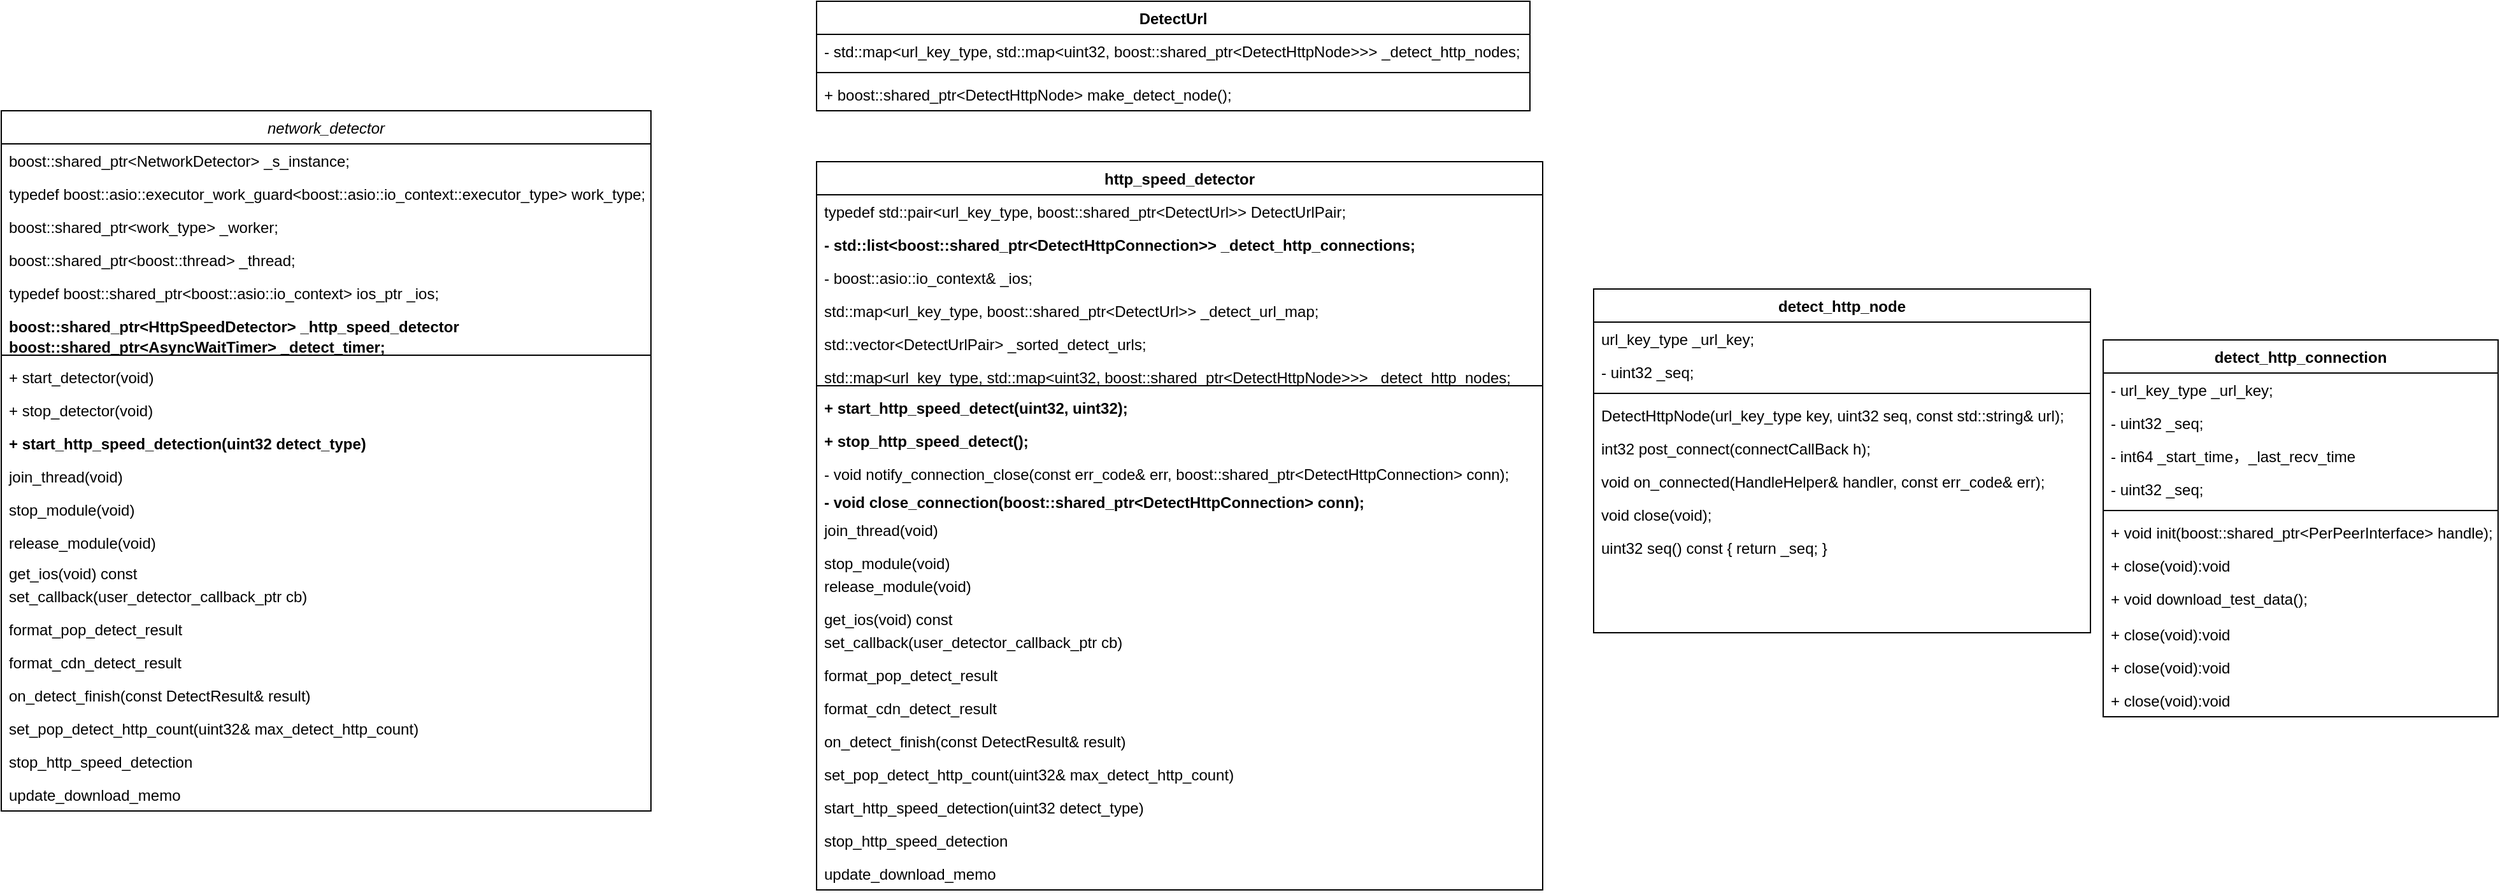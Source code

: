 <mxfile version="20.2.3" type="github">
  <diagram id="C5RBs43oDa-KdzZeNtuy" name="Page-1">
    <mxGraphModel dx="1615" dy="1681" grid="1" gridSize="10" guides="1" tooltips="1" connect="1" arrows="1" fold="1" page="1" pageScale="1" pageWidth="827" pageHeight="1169" math="0" shadow="0">
      <root>
        <mxCell id="WIyWlLk6GJQsqaUBKTNV-0" />
        <mxCell id="WIyWlLk6GJQsqaUBKTNV-1" parent="WIyWlLk6GJQsqaUBKTNV-0" />
        <mxCell id="YWh_K6YURbZ0HgwDhBZC-0" value="network_detector" style="swimlane;fontStyle=2;align=center;verticalAlign=top;childLayout=stackLayout;horizontal=1;startSize=26;horizontalStack=0;resizeParent=1;resizeLast=0;collapsible=1;marginBottom=0;rounded=0;shadow=0;strokeWidth=1;" parent="WIyWlLk6GJQsqaUBKTNV-1" vertex="1">
          <mxGeometry x="-550" y="-150" width="510" height="550" as="geometry">
            <mxRectangle x="230" y="140" width="160" height="26" as="alternateBounds" />
          </mxGeometry>
        </mxCell>
        <mxCell id="YWh_K6YURbZ0HgwDhBZC-1" value="boost::shared_ptr&lt;NetworkDetector&gt; _s_instance;" style="text;align=left;verticalAlign=top;spacingLeft=4;spacingRight=4;overflow=hidden;rotatable=0;points=[[0,0.5],[1,0.5]];portConstraint=eastwest;" parent="YWh_K6YURbZ0HgwDhBZC-0" vertex="1">
          <mxGeometry y="26" width="510" height="26" as="geometry" />
        </mxCell>
        <mxCell id="IDi9GHs69rNb0X8lqeVT-0" value="typedef boost::asio::executor_work_guard&lt;boost::asio::io_context::executor_type&gt; work_type;" style="text;align=left;verticalAlign=top;spacingLeft=4;spacingRight=4;overflow=hidden;rotatable=0;points=[[0,0.5],[1,0.5]];portConstraint=eastwest;" parent="YWh_K6YURbZ0HgwDhBZC-0" vertex="1">
          <mxGeometry y="52" width="510" height="26" as="geometry" />
        </mxCell>
        <mxCell id="YWh_K6YURbZ0HgwDhBZC-3" value="boost::shared_ptr&lt;work_type&gt; _worker;" style="text;align=left;verticalAlign=top;spacingLeft=4;spacingRight=4;overflow=hidden;rotatable=0;points=[[0,0.5],[1,0.5]];portConstraint=eastwest;rounded=0;shadow=0;html=0;" parent="YWh_K6YURbZ0HgwDhBZC-0" vertex="1">
          <mxGeometry y="78" width="510" height="26" as="geometry" />
        </mxCell>
        <mxCell id="YWh_K6YURbZ0HgwDhBZC-2" value="boost::shared_ptr&lt;boost::thread&gt; _thread;&#xa;" style="text;align=left;verticalAlign=top;spacingLeft=4;spacingRight=4;overflow=hidden;rotatable=0;points=[[0,0.5],[1,0.5]];portConstraint=eastwest;rounded=0;shadow=0;html=0;" parent="YWh_K6YURbZ0HgwDhBZC-0" vertex="1">
          <mxGeometry y="104" width="510" height="26" as="geometry" />
        </mxCell>
        <mxCell id="KRS5-Rzt6J8bf0jYbqvI-10" value="typedef boost::shared_ptr&lt;boost::asio::io_context&gt; ios_ptr _ios;" style="text;align=left;verticalAlign=top;spacingLeft=4;spacingRight=4;overflow=hidden;rotatable=0;points=[[0,0.5],[1,0.5]];portConstraint=eastwest;rounded=0;shadow=0;html=0;" vertex="1" parent="YWh_K6YURbZ0HgwDhBZC-0">
          <mxGeometry y="130" width="510" height="26" as="geometry" />
        </mxCell>
        <mxCell id="YWh_K6YURbZ0HgwDhBZC-23" value="boost::shared_ptr&lt;HttpSpeedDetector&gt; _http_speed_detector" style="text;align=left;verticalAlign=top;spacingLeft=4;spacingRight=4;overflow=hidden;rotatable=0;points=[[0,0.5],[1,0.5]];portConstraint=eastwest;rounded=0;shadow=0;html=0;fontStyle=1" parent="YWh_K6YURbZ0HgwDhBZC-0" vertex="1">
          <mxGeometry y="156" width="510" height="16" as="geometry" />
        </mxCell>
        <mxCell id="KRS5-Rzt6J8bf0jYbqvI-12" value="boost::shared_ptr&lt;AsyncWaitTimer&gt; _detect_timer;" style="text;align=left;verticalAlign=top;spacingLeft=4;spacingRight=4;overflow=hidden;rotatable=0;points=[[0,0.5],[1,0.5]];portConstraint=eastwest;rounded=0;shadow=0;html=0;fontStyle=1" vertex="1" parent="YWh_K6YURbZ0HgwDhBZC-0">
          <mxGeometry y="172" width="510" height="16" as="geometry" />
        </mxCell>
        <mxCell id="YWh_K6YURbZ0HgwDhBZC-4" value="" style="line;html=1;strokeWidth=1;align=left;verticalAlign=middle;spacingTop=-1;spacingLeft=3;spacingRight=3;rotatable=0;labelPosition=right;points=[];portConstraint=eastwest;" parent="YWh_K6YURbZ0HgwDhBZC-0" vertex="1">
          <mxGeometry y="188" width="510" height="8" as="geometry" />
        </mxCell>
        <mxCell id="YWh_K6YURbZ0HgwDhBZC-5" value="+ start_detector(void)" style="text;align=left;verticalAlign=top;spacingLeft=4;spacingRight=4;overflow=hidden;rotatable=0;points=[[0,0.5],[1,0.5]];portConstraint=eastwest;" parent="YWh_K6YURbZ0HgwDhBZC-0" vertex="1">
          <mxGeometry y="196" width="510" height="26" as="geometry" />
        </mxCell>
        <mxCell id="YWh_K6YURbZ0HgwDhBZC-8" value="+ stop_detector(void)" style="text;align=left;verticalAlign=top;spacingLeft=4;spacingRight=4;overflow=hidden;rotatable=0;points=[[0,0.5],[1,0.5]];portConstraint=eastwest;" parent="YWh_K6YURbZ0HgwDhBZC-0" vertex="1">
          <mxGeometry y="222" width="510" height="26" as="geometry" />
        </mxCell>
        <mxCell id="KRS5-Rzt6J8bf0jYbqvI-11" value="+ start_http_speed_detection(uint32 detect_type)&#xa;" style="text;align=left;verticalAlign=top;spacingLeft=4;spacingRight=4;overflow=hidden;rotatable=0;points=[[0,0.5],[1,0.5]];portConstraint=eastwest;fontStyle=1" vertex="1" parent="YWh_K6YURbZ0HgwDhBZC-0">
          <mxGeometry y="248" width="510" height="26" as="geometry" />
        </mxCell>
        <mxCell id="YWh_K6YURbZ0HgwDhBZC-13" value="join_thread(void)" style="text;align=left;verticalAlign=top;spacingLeft=4;spacingRight=4;overflow=hidden;rotatable=0;points=[[0,0.5],[1,0.5]];portConstraint=eastwest;" parent="YWh_K6YURbZ0HgwDhBZC-0" vertex="1">
          <mxGeometry y="274" width="510" height="26" as="geometry" />
        </mxCell>
        <mxCell id="YWh_K6YURbZ0HgwDhBZC-11" value="stop_module(void)" style="text;align=left;verticalAlign=top;spacingLeft=4;spacingRight=4;overflow=hidden;rotatable=0;points=[[0,0.5],[1,0.5]];portConstraint=eastwest;" parent="YWh_K6YURbZ0HgwDhBZC-0" vertex="1">
          <mxGeometry y="300" width="510" height="26" as="geometry" />
        </mxCell>
        <mxCell id="YWh_K6YURbZ0HgwDhBZC-7" value="release_module(void)" style="text;align=left;verticalAlign=top;spacingLeft=4;spacingRight=4;overflow=hidden;rotatable=0;points=[[0,0.5],[1,0.5]];portConstraint=eastwest;" parent="YWh_K6YURbZ0HgwDhBZC-0" vertex="1">
          <mxGeometry y="326" width="510" height="24" as="geometry" />
        </mxCell>
        <mxCell id="YWh_K6YURbZ0HgwDhBZC-14" value="get_ios(void) const" style="text;align=left;verticalAlign=top;spacingLeft=4;spacingRight=4;overflow=hidden;rotatable=0;points=[[0,0.5],[1,0.5]];portConstraint=eastwest;" parent="YWh_K6YURbZ0HgwDhBZC-0" vertex="1">
          <mxGeometry y="350" width="510" height="18" as="geometry" />
        </mxCell>
        <mxCell id="YWh_K6YURbZ0HgwDhBZC-15" value="set_callback(user_detector_callback_ptr cb)" style="text;align=left;verticalAlign=top;spacingLeft=4;spacingRight=4;overflow=hidden;rotatable=0;points=[[0,0.5],[1,0.5]];portConstraint=eastwest;" parent="YWh_K6YURbZ0HgwDhBZC-0" vertex="1">
          <mxGeometry y="368" width="510" height="26" as="geometry" />
        </mxCell>
        <mxCell id="YWh_K6YURbZ0HgwDhBZC-19" value="format_pop_detect_result" style="text;align=left;verticalAlign=top;spacingLeft=4;spacingRight=4;overflow=hidden;rotatable=0;points=[[0,0.5],[1,0.5]];portConstraint=eastwest;" parent="YWh_K6YURbZ0HgwDhBZC-0" vertex="1">
          <mxGeometry y="394" width="510" height="26" as="geometry" />
        </mxCell>
        <mxCell id="YWh_K6YURbZ0HgwDhBZC-18" value="format_cdn_detect_result" style="text;align=left;verticalAlign=top;spacingLeft=4;spacingRight=4;overflow=hidden;rotatable=0;points=[[0,0.5],[1,0.5]];portConstraint=eastwest;" parent="YWh_K6YURbZ0HgwDhBZC-0" vertex="1">
          <mxGeometry y="420" width="510" height="26" as="geometry" />
        </mxCell>
        <mxCell id="YWh_K6YURbZ0HgwDhBZC-17" value="on_detect_finish(const DetectResult&amp; result)" style="text;align=left;verticalAlign=top;spacingLeft=4;spacingRight=4;overflow=hidden;rotatable=0;points=[[0,0.5],[1,0.5]];portConstraint=eastwest;" parent="YWh_K6YURbZ0HgwDhBZC-0" vertex="1">
          <mxGeometry y="446" width="510" height="26" as="geometry" />
        </mxCell>
        <mxCell id="YWh_K6YURbZ0HgwDhBZC-16" value="set_pop_detect_http_count(uint32&amp; max_detect_http_count)" style="text;align=left;verticalAlign=top;spacingLeft=4;spacingRight=4;overflow=hidden;rotatable=0;points=[[0,0.5],[1,0.5]];portConstraint=eastwest;" parent="YWh_K6YURbZ0HgwDhBZC-0" vertex="1">
          <mxGeometry y="472" width="510" height="26" as="geometry" />
        </mxCell>
        <mxCell id="YWh_K6YURbZ0HgwDhBZC-22" value="stop_http_speed_detection" style="text;align=left;verticalAlign=top;spacingLeft=4;spacingRight=4;overflow=hidden;rotatable=0;points=[[0,0.5],[1,0.5]];portConstraint=eastwest;" parent="YWh_K6YURbZ0HgwDhBZC-0" vertex="1">
          <mxGeometry y="498" width="510" height="26" as="geometry" />
        </mxCell>
        <mxCell id="YWh_K6YURbZ0HgwDhBZC-10" value="update_download_memo" style="text;align=left;verticalAlign=top;spacingLeft=4;spacingRight=4;overflow=hidden;rotatable=0;points=[[0,0.5],[1,0.5]];portConstraint=eastwest;" parent="YWh_K6YURbZ0HgwDhBZC-0" vertex="1">
          <mxGeometry y="524" width="510" height="26" as="geometry" />
        </mxCell>
        <mxCell id="YWh_K6YURbZ0HgwDhBZC-24" value="http_speed_detector" style="swimlane;fontStyle=1;align=center;verticalAlign=top;childLayout=stackLayout;horizontal=1;startSize=26;horizontalStack=0;resizeParent=1;resizeLast=0;collapsible=1;marginBottom=0;rounded=0;shadow=0;strokeWidth=1;" parent="WIyWlLk6GJQsqaUBKTNV-1" vertex="1">
          <mxGeometry x="90" y="-110" width="570" height="572" as="geometry">
            <mxRectangle x="230" y="140" width="160" height="26" as="alternateBounds" />
          </mxGeometry>
        </mxCell>
        <mxCell id="YWh_K6YURbZ0HgwDhBZC-25" value=" typedef std::pair&lt;url_key_type, boost::shared_ptr&lt;DetectUrl&gt;&gt; DetectUrlPair;&#xa;" style="text;align=left;verticalAlign=top;spacingLeft=4;spacingRight=4;overflow=hidden;rotatable=0;points=[[0,0.5],[1,0.5]];portConstraint=eastwest;" parent="YWh_K6YURbZ0HgwDhBZC-24" vertex="1">
          <mxGeometry y="26" width="570" height="26" as="geometry" />
        </mxCell>
        <mxCell id="KRS5-Rzt6J8bf0jYbqvI-16" value="- std::list&lt;boost::shared_ptr&lt;DetectHttpConnection&gt;&gt; _detect_http_connections;" style="text;align=left;verticalAlign=top;spacingLeft=4;spacingRight=4;overflow=hidden;rotatable=0;points=[[0,0.5],[1,0.5]];portConstraint=eastwest;fontStyle=1" vertex="1" parent="YWh_K6YURbZ0HgwDhBZC-24">
          <mxGeometry y="52" width="570" height="26" as="geometry" />
        </mxCell>
        <mxCell id="KRS5-Rzt6J8bf0jYbqvI-28" value="- boost::asio::io_context&amp;  _ios;" style="text;align=left;verticalAlign=top;spacingLeft=4;spacingRight=4;overflow=hidden;rotatable=0;points=[[0,0.5],[1,0.5]];portConstraint=eastwest;fontStyle=0" vertex="1" parent="YWh_K6YURbZ0HgwDhBZC-24">
          <mxGeometry y="78" width="570" height="26" as="geometry" />
        </mxCell>
        <mxCell id="YWh_K6YURbZ0HgwDhBZC-26" value="std::map&lt;url_key_type, boost::shared_ptr&lt;DetectUrl&gt;&gt; _detect_url_map;" style="text;align=left;verticalAlign=top;spacingLeft=4;spacingRight=4;overflow=hidden;rotatable=0;points=[[0,0.5],[1,0.5]];portConstraint=eastwest;rounded=0;shadow=0;html=0;" parent="YWh_K6YURbZ0HgwDhBZC-24" vertex="1">
          <mxGeometry y="104" width="570" height="26" as="geometry" />
        </mxCell>
        <mxCell id="YWh_K6YURbZ0HgwDhBZC-27" value="std::vector&lt;DetectUrlPair&gt; _sorted_detect_urls;" style="text;align=left;verticalAlign=top;spacingLeft=4;spacingRight=4;overflow=hidden;rotatable=0;points=[[0,0.5],[1,0.5]];portConstraint=eastwest;rounded=0;shadow=0;html=0;" parent="YWh_K6YURbZ0HgwDhBZC-24" vertex="1">
          <mxGeometry y="130" width="570" height="26" as="geometry" />
        </mxCell>
        <mxCell id="YWh_K6YURbZ0HgwDhBZC-28" value=" std::map&lt;url_key_type, std::map&lt;uint32, boost::shared_ptr&lt;DetectHttpNode&gt;&gt;&gt; _detect_http_nodes;" style="text;align=left;verticalAlign=top;spacingLeft=4;spacingRight=4;overflow=hidden;rotatable=0;points=[[0,0.5],[1,0.5]];portConstraint=eastwest;rounded=0;shadow=0;html=0;" parent="YWh_K6YURbZ0HgwDhBZC-24" vertex="1">
          <mxGeometry y="156" width="570" height="16" as="geometry" />
        </mxCell>
        <mxCell id="YWh_K6YURbZ0HgwDhBZC-29" value="" style="line;html=1;strokeWidth=1;align=left;verticalAlign=middle;spacingTop=-1;spacingLeft=3;spacingRight=3;rotatable=0;labelPosition=right;points=[];portConstraint=eastwest;" parent="YWh_K6YURbZ0HgwDhBZC-24" vertex="1">
          <mxGeometry y="172" width="570" height="8" as="geometry" />
        </mxCell>
        <mxCell id="YWh_K6YURbZ0HgwDhBZC-30" value="+ start_http_speed_detect(uint32, uint32);" style="text;align=left;verticalAlign=top;spacingLeft=4;spacingRight=4;overflow=hidden;rotatable=0;points=[[0,0.5],[1,0.5]];portConstraint=eastwest;fontStyle=1" parent="YWh_K6YURbZ0HgwDhBZC-24" vertex="1">
          <mxGeometry y="180" width="570" height="26" as="geometry" />
        </mxCell>
        <mxCell id="YWh_K6YURbZ0HgwDhBZC-31" value="+ stop_http_speed_detect();" style="text;align=left;verticalAlign=top;spacingLeft=4;spacingRight=4;overflow=hidden;rotatable=0;points=[[0,0.5],[1,0.5]];portConstraint=eastwest;fontStyle=1" parent="YWh_K6YURbZ0HgwDhBZC-24" vertex="1">
          <mxGeometry y="206" width="570" height="26" as="geometry" />
        </mxCell>
        <mxCell id="KRS5-Rzt6J8bf0jYbqvI-14" value="- void notify_connection_close(const err_code&amp; err, boost::shared_ptr&lt;DetectHttpConnection&gt; conn);" style="text;align=left;verticalAlign=top;spacingLeft=4;spacingRight=4;overflow=hidden;rotatable=0;points=[[0,0.5],[1,0.5]];portConstraint=eastwest;fontStyle=0" vertex="1" parent="YWh_K6YURbZ0HgwDhBZC-24">
          <mxGeometry y="232" width="570" height="22" as="geometry" />
        </mxCell>
        <mxCell id="KRS5-Rzt6J8bf0jYbqvI-15" value="- void close_connection(boost::shared_ptr&lt;DetectHttpConnection&gt; conn);" style="text;align=left;verticalAlign=top;spacingLeft=4;spacingRight=4;overflow=hidden;rotatable=0;points=[[0,0.5],[1,0.5]];portConstraint=eastwest;fontStyle=1" vertex="1" parent="YWh_K6YURbZ0HgwDhBZC-24">
          <mxGeometry y="254" width="570" height="22" as="geometry" />
        </mxCell>
        <mxCell id="YWh_K6YURbZ0HgwDhBZC-32" value="join_thread(void)" style="text;align=left;verticalAlign=top;spacingLeft=4;spacingRight=4;overflow=hidden;rotatable=0;points=[[0,0.5],[1,0.5]];portConstraint=eastwest;" parent="YWh_K6YURbZ0HgwDhBZC-24" vertex="1">
          <mxGeometry y="276" width="570" height="26" as="geometry" />
        </mxCell>
        <mxCell id="YWh_K6YURbZ0HgwDhBZC-33" value="stop_module(void)" style="text;align=left;verticalAlign=top;spacingLeft=4;spacingRight=4;overflow=hidden;rotatable=0;points=[[0,0.5],[1,0.5]];portConstraint=eastwest;" parent="YWh_K6YURbZ0HgwDhBZC-24" vertex="1">
          <mxGeometry y="302" width="570" height="18" as="geometry" />
        </mxCell>
        <mxCell id="YWh_K6YURbZ0HgwDhBZC-34" value="release_module(void)" style="text;align=left;verticalAlign=top;spacingLeft=4;spacingRight=4;overflow=hidden;rotatable=0;points=[[0,0.5],[1,0.5]];portConstraint=eastwest;" parent="YWh_K6YURbZ0HgwDhBZC-24" vertex="1">
          <mxGeometry y="320" width="570" height="26" as="geometry" />
        </mxCell>
        <mxCell id="YWh_K6YURbZ0HgwDhBZC-35" value="get_ios(void) const" style="text;align=left;verticalAlign=top;spacingLeft=4;spacingRight=4;overflow=hidden;rotatable=0;points=[[0,0.5],[1,0.5]];portConstraint=eastwest;" parent="YWh_K6YURbZ0HgwDhBZC-24" vertex="1">
          <mxGeometry y="346" width="570" height="18" as="geometry" />
        </mxCell>
        <mxCell id="YWh_K6YURbZ0HgwDhBZC-36" value="set_callback(user_detector_callback_ptr cb)" style="text;align=left;verticalAlign=top;spacingLeft=4;spacingRight=4;overflow=hidden;rotatable=0;points=[[0,0.5],[1,0.5]];portConstraint=eastwest;" parent="YWh_K6YURbZ0HgwDhBZC-24" vertex="1">
          <mxGeometry y="364" width="570" height="26" as="geometry" />
        </mxCell>
        <mxCell id="YWh_K6YURbZ0HgwDhBZC-37" value="format_pop_detect_result" style="text;align=left;verticalAlign=top;spacingLeft=4;spacingRight=4;overflow=hidden;rotatable=0;points=[[0,0.5],[1,0.5]];portConstraint=eastwest;" parent="YWh_K6YURbZ0HgwDhBZC-24" vertex="1">
          <mxGeometry y="390" width="570" height="26" as="geometry" />
        </mxCell>
        <mxCell id="YWh_K6YURbZ0HgwDhBZC-38" value="format_cdn_detect_result" style="text;align=left;verticalAlign=top;spacingLeft=4;spacingRight=4;overflow=hidden;rotatable=0;points=[[0,0.5],[1,0.5]];portConstraint=eastwest;" parent="YWh_K6YURbZ0HgwDhBZC-24" vertex="1">
          <mxGeometry y="416" width="570" height="26" as="geometry" />
        </mxCell>
        <mxCell id="YWh_K6YURbZ0HgwDhBZC-39" value="on_detect_finish(const DetectResult&amp; result)" style="text;align=left;verticalAlign=top;spacingLeft=4;spacingRight=4;overflow=hidden;rotatable=0;points=[[0,0.5],[1,0.5]];portConstraint=eastwest;" parent="YWh_K6YURbZ0HgwDhBZC-24" vertex="1">
          <mxGeometry y="442" width="570" height="26" as="geometry" />
        </mxCell>
        <mxCell id="YWh_K6YURbZ0HgwDhBZC-40" value="set_pop_detect_http_count(uint32&amp; max_detect_http_count)" style="text;align=left;verticalAlign=top;spacingLeft=4;spacingRight=4;overflow=hidden;rotatable=0;points=[[0,0.5],[1,0.5]];portConstraint=eastwest;" parent="YWh_K6YURbZ0HgwDhBZC-24" vertex="1">
          <mxGeometry y="468" width="570" height="26" as="geometry" />
        </mxCell>
        <mxCell id="YWh_K6YURbZ0HgwDhBZC-41" value="start_http_speed_detection(uint32 detect_type)&#xa;" style="text;align=left;verticalAlign=top;spacingLeft=4;spacingRight=4;overflow=hidden;rotatable=0;points=[[0,0.5],[1,0.5]];portConstraint=eastwest;" parent="YWh_K6YURbZ0HgwDhBZC-24" vertex="1">
          <mxGeometry y="494" width="570" height="26" as="geometry" />
        </mxCell>
        <mxCell id="YWh_K6YURbZ0HgwDhBZC-42" value="stop_http_speed_detection" style="text;align=left;verticalAlign=top;spacingLeft=4;spacingRight=4;overflow=hidden;rotatable=0;points=[[0,0.5],[1,0.5]];portConstraint=eastwest;" parent="YWh_K6YURbZ0HgwDhBZC-24" vertex="1">
          <mxGeometry y="520" width="570" height="26" as="geometry" />
        </mxCell>
        <mxCell id="YWh_K6YURbZ0HgwDhBZC-43" value="update_download_memo" style="text;align=left;verticalAlign=top;spacingLeft=4;spacingRight=4;overflow=hidden;rotatable=0;points=[[0,0.5],[1,0.5]];portConstraint=eastwest;" parent="YWh_K6YURbZ0HgwDhBZC-24" vertex="1">
          <mxGeometry y="546" width="570" height="26" as="geometry" />
        </mxCell>
        <mxCell id="YWh_K6YURbZ0HgwDhBZC-44" value="detect_http_node" style="swimlane;fontStyle=1;align=center;verticalAlign=top;childLayout=stackLayout;horizontal=1;startSize=26;horizontalStack=0;resizeParent=1;resizeLast=0;collapsible=1;marginBottom=0;rounded=0;shadow=0;strokeWidth=1;" parent="WIyWlLk6GJQsqaUBKTNV-1" vertex="1">
          <mxGeometry x="700" y="-10" width="390" height="270" as="geometry">
            <mxRectangle x="230" y="140" width="160" height="26" as="alternateBounds" />
          </mxGeometry>
        </mxCell>
        <mxCell id="KRS5-Rzt6J8bf0jYbqvI-29" value="url_key_type _url_key;" style="text;align=left;verticalAlign=top;spacingLeft=4;spacingRight=4;overflow=hidden;rotatable=0;points=[[0,0.5],[1,0.5]];portConstraint=eastwest;rounded=0;shadow=0;html=0;" vertex="1" parent="YWh_K6YURbZ0HgwDhBZC-44">
          <mxGeometry y="26" width="390" height="26" as="geometry" />
        </mxCell>
        <mxCell id="KRS5-Rzt6J8bf0jYbqvI-32" value="- uint32 _seq;" style="text;strokeColor=none;fillColor=none;align=left;verticalAlign=top;spacingLeft=4;spacingRight=4;overflow=hidden;rotatable=0;points=[[0,0.5],[1,0.5]];portConstraint=eastwest;" vertex="1" parent="YWh_K6YURbZ0HgwDhBZC-44">
          <mxGeometry y="52" width="390" height="26" as="geometry" />
        </mxCell>
        <mxCell id="YWh_K6YURbZ0HgwDhBZC-49" value="" style="line;html=1;strokeWidth=1;align=left;verticalAlign=middle;spacingTop=-1;spacingLeft=3;spacingRight=3;rotatable=0;labelPosition=right;points=[];portConstraint=eastwest;" parent="YWh_K6YURbZ0HgwDhBZC-44" vertex="1">
          <mxGeometry y="78" width="390" height="8" as="geometry" />
        </mxCell>
        <mxCell id="YWh_K6YURbZ0HgwDhBZC-50" value="DetectHttpNode(url_key_type key, uint32 seq, const std::string&amp; url);" style="text;align=left;verticalAlign=top;spacingLeft=4;spacingRight=4;overflow=hidden;rotatable=0;points=[[0,0.5],[1,0.5]];portConstraint=eastwest;" parent="YWh_K6YURbZ0HgwDhBZC-44" vertex="1">
          <mxGeometry y="86" width="390" height="26" as="geometry" />
        </mxCell>
        <mxCell id="YWh_K6YURbZ0HgwDhBZC-51" value="int32 post_connect(connectCallBack h);" style="text;align=left;verticalAlign=top;spacingLeft=4;spacingRight=4;overflow=hidden;rotatable=0;points=[[0,0.5],[1,0.5]];portConstraint=eastwest;" parent="YWh_K6YURbZ0HgwDhBZC-44" vertex="1">
          <mxGeometry y="112" width="390" height="26" as="geometry" />
        </mxCell>
        <mxCell id="YWh_K6YURbZ0HgwDhBZC-52" value="void on_connected(HandleHelper&amp; handler, const err_code&amp; err);" style="text;align=left;verticalAlign=top;spacingLeft=4;spacingRight=4;overflow=hidden;rotatable=0;points=[[0,0.5],[1,0.5]];portConstraint=eastwest;" parent="YWh_K6YURbZ0HgwDhBZC-44" vertex="1">
          <mxGeometry y="138" width="390" height="26" as="geometry" />
        </mxCell>
        <mxCell id="KRS5-Rzt6J8bf0jYbqvI-33" value="void close(void);" style="text;align=left;verticalAlign=top;spacingLeft=4;spacingRight=4;overflow=hidden;rotatable=0;points=[[0,0.5],[1,0.5]];portConstraint=eastwest;" vertex="1" parent="YWh_K6YURbZ0HgwDhBZC-44">
          <mxGeometry y="164" width="390" height="26" as="geometry" />
        </mxCell>
        <mxCell id="YWh_K6YURbZ0HgwDhBZC-53" value="uint32 seq() const { return _seq; }" style="text;align=left;verticalAlign=top;spacingLeft=4;spacingRight=4;overflow=hidden;rotatable=0;points=[[0,0.5],[1,0.5]];portConstraint=eastwest;" parent="YWh_K6YURbZ0HgwDhBZC-44" vertex="1">
          <mxGeometry y="190" width="390" height="26" as="geometry" />
        </mxCell>
        <mxCell id="YWh_K6YURbZ0HgwDhBZC-64" value="detect_http_connection" style="swimlane;fontStyle=1;align=center;verticalAlign=top;childLayout=stackLayout;horizontal=1;startSize=26;horizontalStack=0;resizeParent=1;resizeParentMax=0;resizeLast=0;collapsible=1;marginBottom=0;" parent="WIyWlLk6GJQsqaUBKTNV-1" vertex="1">
          <mxGeometry x="1100" y="30" width="310" height="296" as="geometry" />
        </mxCell>
        <mxCell id="YWh_K6YURbZ0HgwDhBZC-65" value="- url_key_type _url_key;&#xa;" style="text;strokeColor=none;fillColor=none;align=left;verticalAlign=top;spacingLeft=4;spacingRight=4;overflow=hidden;rotatable=0;points=[[0,0.5],[1,0.5]];portConstraint=eastwest;" parent="YWh_K6YURbZ0HgwDhBZC-64" vertex="1">
          <mxGeometry y="26" width="310" height="26" as="geometry" />
        </mxCell>
        <mxCell id="KRS5-Rzt6J8bf0jYbqvI-6" value="- uint32 _seq;" style="text;strokeColor=none;fillColor=none;align=left;verticalAlign=top;spacingLeft=4;spacingRight=4;overflow=hidden;rotatable=0;points=[[0,0.5],[1,0.5]];portConstraint=eastwest;" vertex="1" parent="YWh_K6YURbZ0HgwDhBZC-64">
          <mxGeometry y="52" width="310" height="26" as="geometry" />
        </mxCell>
        <mxCell id="KRS5-Rzt6J8bf0jYbqvI-7" value="- int64 _start_time，_last_recv_time" style="text;strokeColor=none;fillColor=none;align=left;verticalAlign=top;spacingLeft=4;spacingRight=4;overflow=hidden;rotatable=0;points=[[0,0.5],[1,0.5]];portConstraint=eastwest;" vertex="1" parent="YWh_K6YURbZ0HgwDhBZC-64">
          <mxGeometry y="78" width="310" height="26" as="geometry" />
        </mxCell>
        <mxCell id="KRS5-Rzt6J8bf0jYbqvI-8" value="- uint32 _seq;" style="text;strokeColor=none;fillColor=none;align=left;verticalAlign=top;spacingLeft=4;spacingRight=4;overflow=hidden;rotatable=0;points=[[0,0.5],[1,0.5]];portConstraint=eastwest;" vertex="1" parent="YWh_K6YURbZ0HgwDhBZC-64">
          <mxGeometry y="104" width="310" height="26" as="geometry" />
        </mxCell>
        <mxCell id="YWh_K6YURbZ0HgwDhBZC-66" value="" style="line;strokeWidth=1;fillColor=none;align=left;verticalAlign=middle;spacingTop=-1;spacingLeft=3;spacingRight=3;rotatable=0;labelPosition=right;points=[];portConstraint=eastwest;" parent="YWh_K6YURbZ0HgwDhBZC-64" vertex="1">
          <mxGeometry y="130" width="310" height="8" as="geometry" />
        </mxCell>
        <mxCell id="YWh_K6YURbZ0HgwDhBZC-67" value="+ void init(boost::shared_ptr&lt;PerPeerInterface&gt; handle);" style="text;strokeColor=none;fillColor=none;align=left;verticalAlign=top;spacingLeft=4;spacingRight=4;overflow=hidden;rotatable=0;points=[[0,0.5],[1,0.5]];portConstraint=eastwest;" parent="YWh_K6YURbZ0HgwDhBZC-64" vertex="1">
          <mxGeometry y="138" width="310" height="26" as="geometry" />
        </mxCell>
        <mxCell id="KRS5-Rzt6J8bf0jYbqvI-9" value="+ close(void):void" style="text;strokeColor=none;fillColor=none;align=left;verticalAlign=top;spacingLeft=4;spacingRight=4;overflow=hidden;rotatable=0;points=[[0,0.5],[1,0.5]];portConstraint=eastwest;" vertex="1" parent="YWh_K6YURbZ0HgwDhBZC-64">
          <mxGeometry y="164" width="310" height="26" as="geometry" />
        </mxCell>
        <mxCell id="KRS5-Rzt6J8bf0jYbqvI-1" value="+ void download_test_data();" style="text;strokeColor=none;fillColor=none;align=left;verticalAlign=top;spacingLeft=4;spacingRight=4;overflow=hidden;rotatable=0;points=[[0,0.5],[1,0.5]];portConstraint=eastwest;" vertex="1" parent="YWh_K6YURbZ0HgwDhBZC-64">
          <mxGeometry y="190" width="310" height="28" as="geometry" />
        </mxCell>
        <mxCell id="KRS5-Rzt6J8bf0jYbqvI-2" value="+ close(void):void" style="text;strokeColor=none;fillColor=none;align=left;verticalAlign=top;spacingLeft=4;spacingRight=4;overflow=hidden;rotatable=0;points=[[0,0.5],[1,0.5]];portConstraint=eastwest;" vertex="1" parent="YWh_K6YURbZ0HgwDhBZC-64">
          <mxGeometry y="218" width="310" height="26" as="geometry" />
        </mxCell>
        <mxCell id="KRS5-Rzt6J8bf0jYbqvI-3" value="+ close(void):void" style="text;strokeColor=none;fillColor=none;align=left;verticalAlign=top;spacingLeft=4;spacingRight=4;overflow=hidden;rotatable=0;points=[[0,0.5],[1,0.5]];portConstraint=eastwest;" vertex="1" parent="YWh_K6YURbZ0HgwDhBZC-64">
          <mxGeometry y="244" width="310" height="26" as="geometry" />
        </mxCell>
        <mxCell id="KRS5-Rzt6J8bf0jYbqvI-4" value="+ close(void):void" style="text;strokeColor=none;fillColor=none;align=left;verticalAlign=top;spacingLeft=4;spacingRight=4;overflow=hidden;rotatable=0;points=[[0,0.5],[1,0.5]];portConstraint=eastwest;" vertex="1" parent="YWh_K6YURbZ0HgwDhBZC-64">
          <mxGeometry y="270" width="310" height="26" as="geometry" />
        </mxCell>
        <mxCell id="KRS5-Rzt6J8bf0jYbqvI-21" value="DetectUrl" style="swimlane;fontStyle=1;align=center;verticalAlign=top;childLayout=stackLayout;horizontal=1;startSize=26;horizontalStack=0;resizeParent=1;resizeParentMax=0;resizeLast=0;collapsible=1;marginBottom=0;" vertex="1" parent="WIyWlLk6GJQsqaUBKTNV-1">
          <mxGeometry x="90" y="-236" width="560" height="86" as="geometry" />
        </mxCell>
        <mxCell id="KRS5-Rzt6J8bf0jYbqvI-22" value="- std::map&lt;url_key_type, std::map&lt;uint32, boost::shared_ptr&lt;DetectHttpNode&gt;&gt;&gt; _detect_http_nodes;" style="text;strokeColor=none;fillColor=none;align=left;verticalAlign=top;spacingLeft=4;spacingRight=4;overflow=hidden;rotatable=0;points=[[0,0.5],[1,0.5]];portConstraint=eastwest;" vertex="1" parent="KRS5-Rzt6J8bf0jYbqvI-21">
          <mxGeometry y="26" width="560" height="26" as="geometry" />
        </mxCell>
        <mxCell id="KRS5-Rzt6J8bf0jYbqvI-23" value="" style="line;strokeWidth=1;fillColor=none;align=left;verticalAlign=middle;spacingTop=-1;spacingLeft=3;spacingRight=3;rotatable=0;labelPosition=right;points=[];portConstraint=eastwest;" vertex="1" parent="KRS5-Rzt6J8bf0jYbqvI-21">
          <mxGeometry y="52" width="560" height="8" as="geometry" />
        </mxCell>
        <mxCell id="KRS5-Rzt6J8bf0jYbqvI-24" value="+ boost::shared_ptr&lt;DetectHttpNode&gt; make_detect_node();" style="text;strokeColor=none;fillColor=none;align=left;verticalAlign=top;spacingLeft=4;spacingRight=4;overflow=hidden;rotatable=0;points=[[0,0.5],[1,0.5]];portConstraint=eastwest;" vertex="1" parent="KRS5-Rzt6J8bf0jYbqvI-21">
          <mxGeometry y="60" width="560" height="26" as="geometry" />
        </mxCell>
      </root>
    </mxGraphModel>
  </diagram>
</mxfile>

